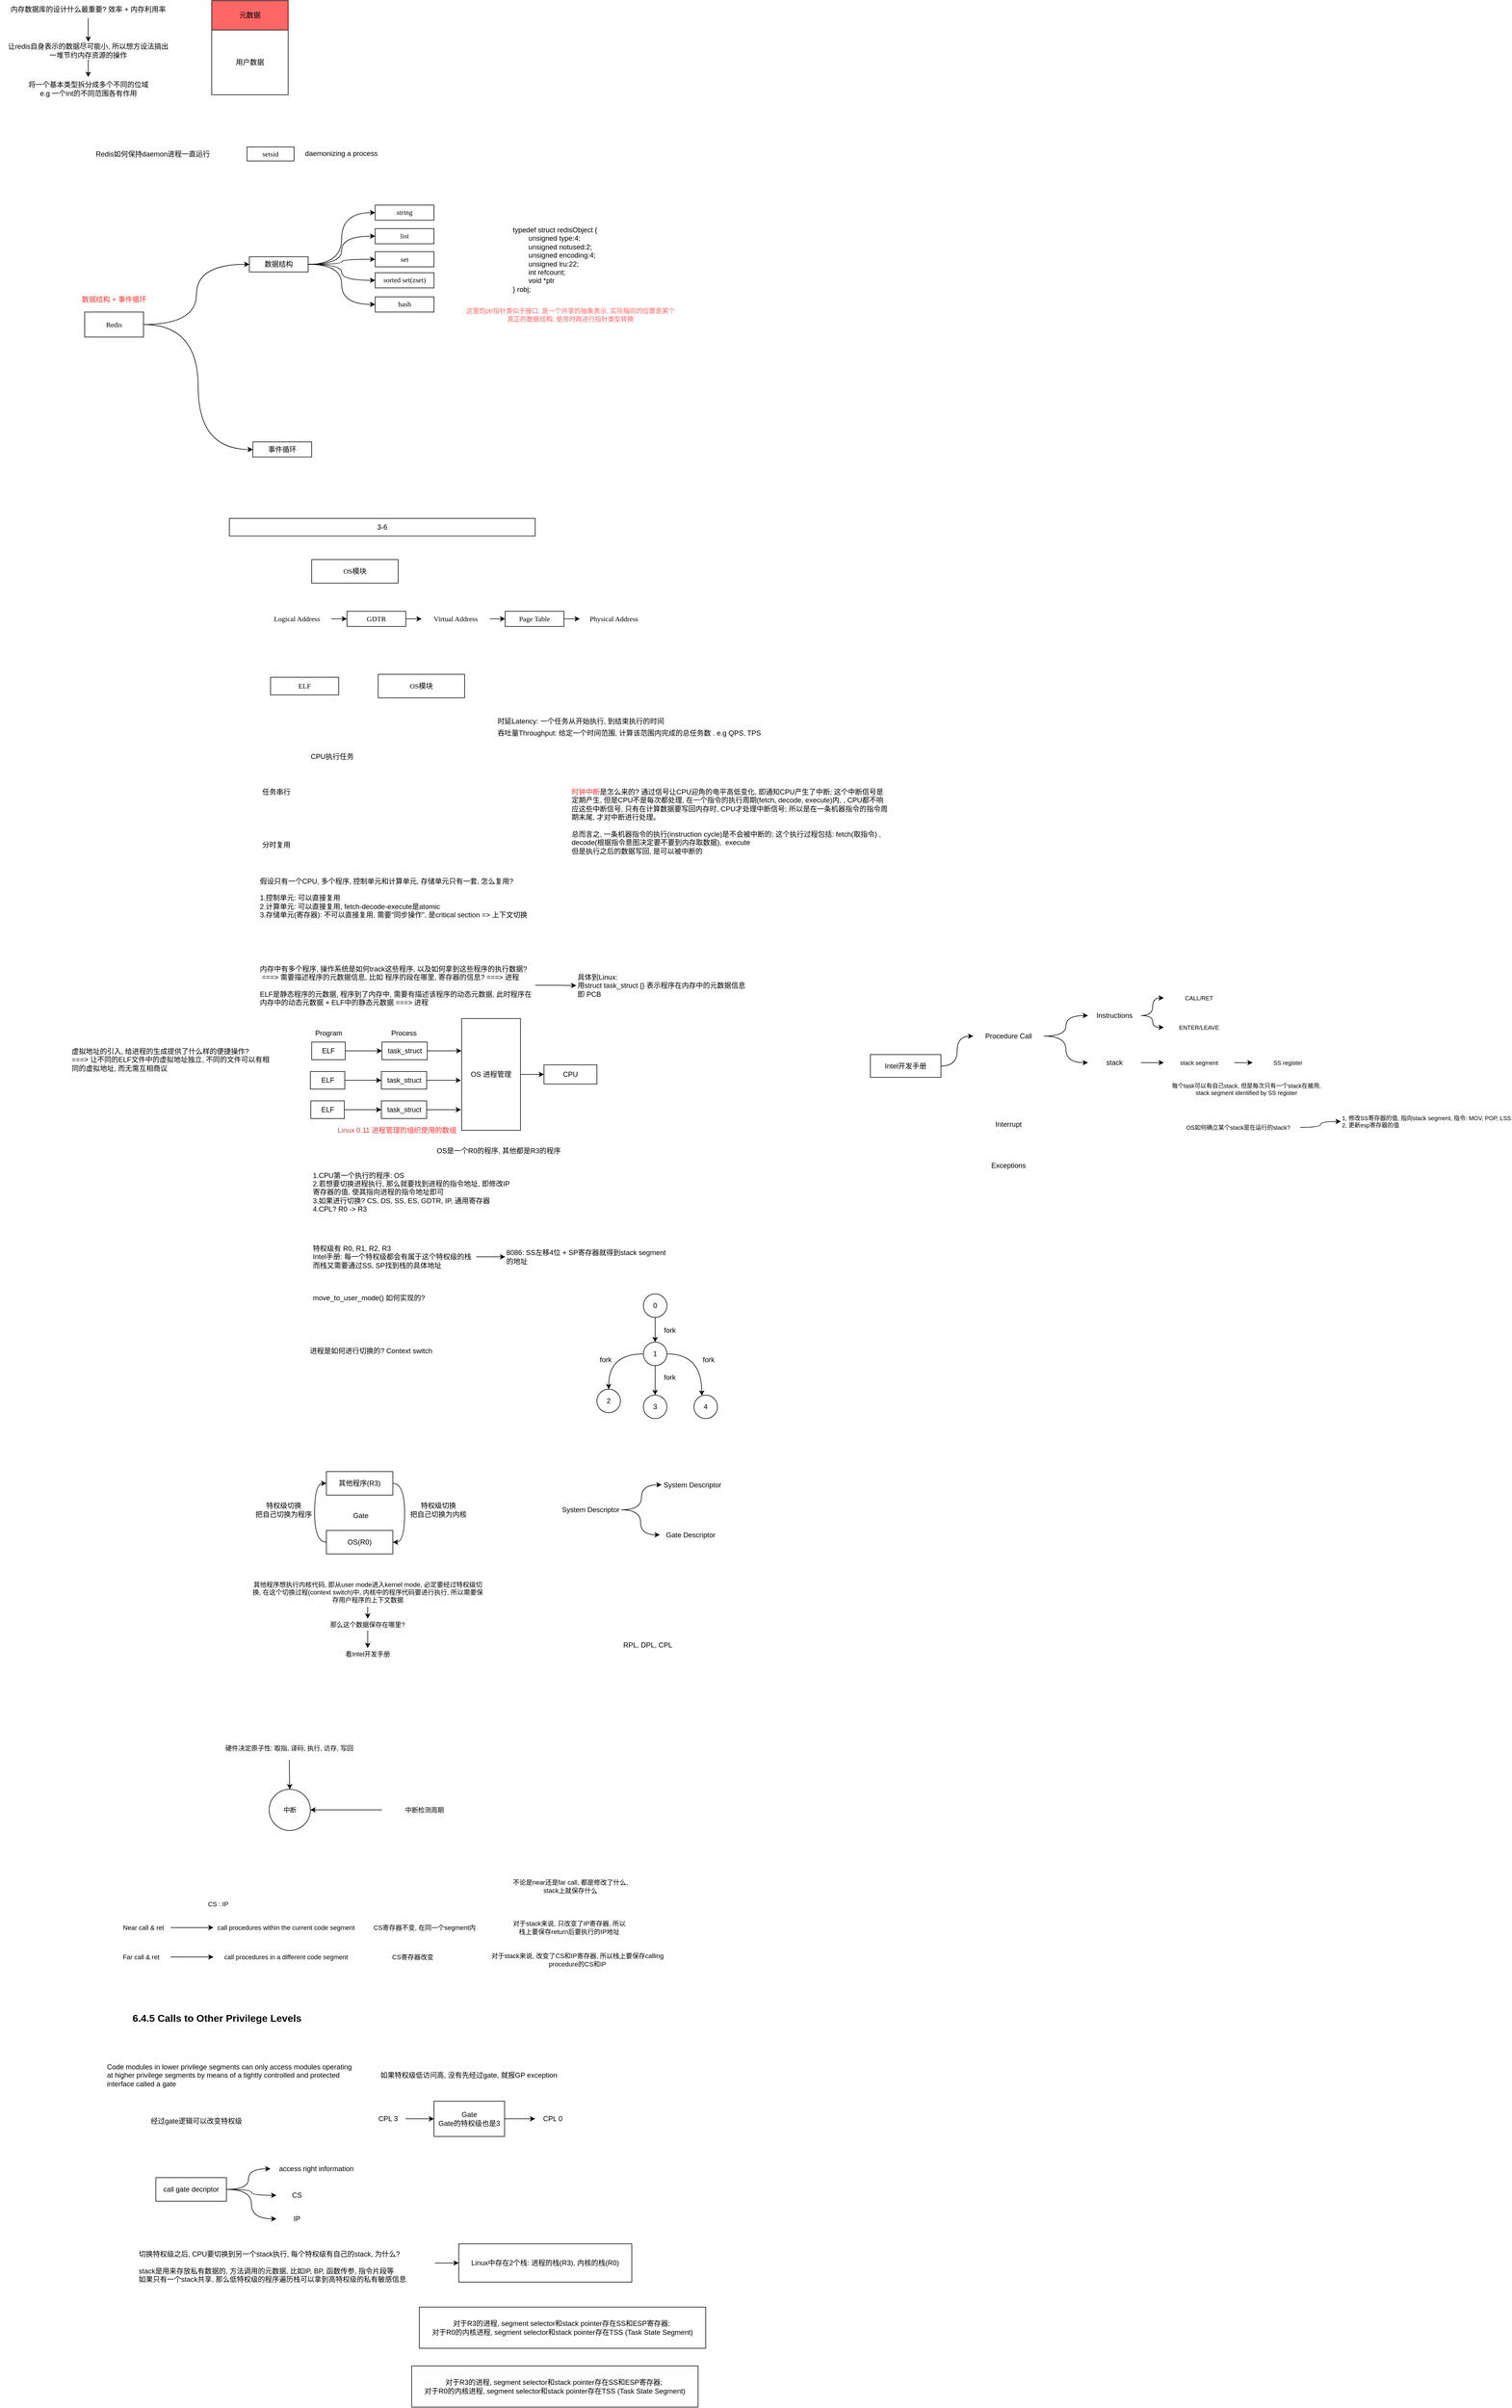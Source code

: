 <mxfile version="20.4.2" type="github">
  <diagram id="zUd6xa0raMeIInKoFcpr" name="Page-1">
    <mxGraphModel dx="-1358" dy="649" grid="1" gridSize="10" guides="1" tooltips="1" connect="1" arrows="1" fold="1" page="1" pageScale="1" pageWidth="827" pageHeight="1169" math="0" shadow="0">
      <root>
        <mxCell id="0" />
        <mxCell id="1" parent="0" />
        <mxCell id="gHjb5b28OfsgwWgYxNie-6" style="edgeStyle=orthogonalEdgeStyle;rounded=0;orthogonalLoop=1;jettySize=auto;html=1;entryX=0;entryY=0.5;entryDx=0;entryDy=0;curved=1;" parent="1" source="gHjb5b28OfsgwWgYxNie-1" target="gHjb5b28OfsgwWgYxNie-4" edge="1">
          <mxGeometry relative="1" as="geometry" />
        </mxCell>
        <mxCell id="gHjb5b28OfsgwWgYxNie-7" style="edgeStyle=orthogonalEdgeStyle;curved=1;rounded=0;orthogonalLoop=1;jettySize=auto;html=1;entryX=0;entryY=0.5;entryDx=0;entryDy=0;" parent="1" source="gHjb5b28OfsgwWgYxNie-1" target="gHjb5b28OfsgwWgYxNie-5" edge="1">
          <mxGeometry relative="1" as="geometry" />
        </mxCell>
        <UserObject label="Redis" id="gHjb5b28OfsgwWgYxNie-1">
          <mxCell style="rounded=0;whiteSpace=wrap;html=1;fillColor=#FFFFFF;fontFamily=Verdana;align=center;" parent="1" vertex="1">
            <mxGeometry x="2714" y="609.32" width="100" height="42.5" as="geometry" />
          </mxCell>
        </UserObject>
        <UserObject label="setsid" link="https://unix.stackexchange.com/questions/240646/why-we-use-setsid-while-daemonizing-a-process" id="gHjb5b28OfsgwWgYxNie-2">
          <mxCell style="rounded=0;whiteSpace=wrap;html=1;fillColor=#FFFFFF;fontFamily=Verdana;align=center;" parent="1" vertex="1">
            <mxGeometry x="2990" y="328.85" width="80" height="23.72" as="geometry" />
          </mxCell>
        </UserObject>
        <mxCell id="gHjb5b28OfsgwWgYxNie-3" value="&lt;font color=&quot;#ff3333&quot;&gt;数据结构 + 事件循环&lt;/font&gt;" style="text;html=1;strokeColor=none;fillColor=none;align=center;verticalAlign=middle;whiteSpace=wrap;rounded=0;" parent="1" vertex="1">
          <mxGeometry x="2700" y="575.13" width="128" height="25" as="geometry" />
        </mxCell>
        <mxCell id="3EPBH0Vr4_YoN98Gf7AG-13" style="edgeStyle=orthogonalEdgeStyle;rounded=0;orthogonalLoop=1;jettySize=auto;html=1;entryX=0;entryY=0.5;entryDx=0;entryDy=0;fontSize=12;curved=1;" parent="1" source="gHjb5b28OfsgwWgYxNie-4" target="0TQrHJX6QjW9VzBPeowM-1" edge="1">
          <mxGeometry relative="1" as="geometry" />
        </mxCell>
        <mxCell id="3EPBH0Vr4_YoN98Gf7AG-14" style="edgeStyle=orthogonalEdgeStyle;curved=1;rounded=0;orthogonalLoop=1;jettySize=auto;html=1;entryX=0;entryY=0.5;entryDx=0;entryDy=0;fontSize=12;" parent="1" source="gHjb5b28OfsgwWgYxNie-4" target="0TQrHJX6QjW9VzBPeowM-5" edge="1">
          <mxGeometry relative="1" as="geometry" />
        </mxCell>
        <mxCell id="3EPBH0Vr4_YoN98Gf7AG-15" style="edgeStyle=orthogonalEdgeStyle;curved=1;rounded=0;orthogonalLoop=1;jettySize=auto;html=1;entryX=0;entryY=0.5;entryDx=0;entryDy=0;fontSize=12;" parent="1" source="gHjb5b28OfsgwWgYxNie-4" target="0TQrHJX6QjW9VzBPeowM-3" edge="1">
          <mxGeometry relative="1" as="geometry" />
        </mxCell>
        <mxCell id="3EPBH0Vr4_YoN98Gf7AG-16" style="edgeStyle=orthogonalEdgeStyle;curved=1;rounded=0;orthogonalLoop=1;jettySize=auto;html=1;entryX=0;entryY=0.5;entryDx=0;entryDy=0;fontSize=12;" parent="1" source="gHjb5b28OfsgwWgYxNie-4" target="0TQrHJX6QjW9VzBPeowM-4" edge="1">
          <mxGeometry relative="1" as="geometry" />
        </mxCell>
        <mxCell id="3EPBH0Vr4_YoN98Gf7AG-17" style="edgeStyle=orthogonalEdgeStyle;curved=1;rounded=0;orthogonalLoop=1;jettySize=auto;html=1;entryX=0;entryY=0.5;entryDx=0;entryDy=0;fontSize=12;" parent="1" source="gHjb5b28OfsgwWgYxNie-4" target="0TQrHJX6QjW9VzBPeowM-2" edge="1">
          <mxGeometry relative="1" as="geometry" />
        </mxCell>
        <mxCell id="gHjb5b28OfsgwWgYxNie-4" value="数据结构" style="rounded=0;whiteSpace=wrap;html=1;fillColor=#FFFFFF;fontFamily=Verdana;align=center;" parent="1" vertex="1">
          <mxGeometry x="2994" y="515.39" width="100" height="25.81" as="geometry" />
        </mxCell>
        <mxCell id="gHjb5b28OfsgwWgYxNie-5" value="事件循环" style="rounded=0;whiteSpace=wrap;html=1;fillColor=#FFFFFF;fontFamily=Verdana;align=center;" parent="1" vertex="1">
          <mxGeometry x="3000" y="830" width="100" height="25.81" as="geometry" />
        </mxCell>
        <mxCell id="gHjb5b28OfsgwWgYxNie-11" value="" style="edgeStyle=orthogonalEdgeStyle;curved=1;rounded=0;orthogonalLoop=1;jettySize=auto;html=1;" parent="1" source="gHjb5b28OfsgwWgYxNie-9" target="gHjb5b28OfsgwWgYxNie-10" edge="1">
          <mxGeometry relative="1" as="geometry" />
        </mxCell>
        <mxCell id="gHjb5b28OfsgwWgYxNie-9" value="内存数据库的设计什么最重要? 效率 + 内存利用率" style="text;html=1;strokeColor=none;fillColor=none;align=center;verticalAlign=middle;whiteSpace=wrap;rounded=0;" parent="1" vertex="1">
          <mxGeometry x="2570" y="80" width="300" height="30" as="geometry" />
        </mxCell>
        <mxCell id="gHjb5b28OfsgwWgYxNie-13" value="" style="edgeStyle=orthogonalEdgeStyle;curved=1;rounded=0;orthogonalLoop=1;jettySize=auto;html=1;" parent="1" source="gHjb5b28OfsgwWgYxNie-10" target="gHjb5b28OfsgwWgYxNie-12" edge="1">
          <mxGeometry relative="1" as="geometry" />
        </mxCell>
        <mxCell id="gHjb5b28OfsgwWgYxNie-10" value="让redis自身表示的数据尽可能小, 所以想方设法搞出一堆节约内存资源的操作" style="text;html=1;strokeColor=none;fillColor=none;align=center;verticalAlign=middle;whiteSpace=wrap;rounded=0;" parent="1" vertex="1">
          <mxGeometry x="2580" y="150" width="280" height="30" as="geometry" />
        </mxCell>
        <mxCell id="gHjb5b28OfsgwWgYxNie-12" value="将一个基本类型拆分成多个不同的位域&lt;br&gt;e.g 一个int的不同范围各有作用" style="text;html=1;strokeColor=none;fillColor=none;align=center;verticalAlign=middle;whiteSpace=wrap;rounded=0;" parent="1" vertex="1">
          <mxGeometry x="2582.5" y="210" width="275" height="40" as="geometry" />
        </mxCell>
        <mxCell id="gHjb5b28OfsgwWgYxNie-15" value="" style="rounded=0;whiteSpace=wrap;html=1;" parent="1" vertex="1">
          <mxGeometry x="2930" y="80" width="130" height="160" as="geometry" />
        </mxCell>
        <mxCell id="gHjb5b28OfsgwWgYxNie-16" value="元数据" style="rounded=0;whiteSpace=wrap;html=1;fillColor=#FF6666;" parent="1" vertex="1">
          <mxGeometry x="2930" y="80" width="130" height="50" as="geometry" />
        </mxCell>
        <mxCell id="gHjb5b28OfsgwWgYxNie-17" value="用户数据" style="rounded=0;whiteSpace=wrap;html=1;" parent="1" vertex="1">
          <mxGeometry x="2930" y="130" width="130" height="110" as="geometry" />
        </mxCell>
        <mxCell id="gHjb5b28OfsgwWgYxNie-19" value="Redis如何保持daemon进程一直运行" style="text;html=1;strokeColor=none;fillColor=none;align=center;verticalAlign=middle;whiteSpace=wrap;rounded=0;" parent="1" vertex="1">
          <mxGeometry x="2720" y="320" width="220" height="42.57" as="geometry" />
        </mxCell>
        <mxCell id="gHjb5b28OfsgwWgYxNie-20" value="daemonizing a process" style="text;html=1;strokeColor=none;fillColor=none;align=center;verticalAlign=middle;whiteSpace=wrap;rounded=0;" parent="1" vertex="1">
          <mxGeometry x="3080" y="326.86" width="140.88" height="25.71" as="geometry" />
        </mxCell>
        <mxCell id="0TQrHJX6QjW9VzBPeowM-1" value="string" style="rounded=0;whiteSpace=wrap;html=1;fillColor=#FFFFFF;fontFamily=Verdana;align=center;" parent="1" vertex="1">
          <mxGeometry x="3208" y="427.5" width="100" height="25.81" as="geometry" />
        </mxCell>
        <mxCell id="0TQrHJX6QjW9VzBPeowM-2" value="hash" style="rounded=0;whiteSpace=wrap;html=1;fillColor=#FFFFFF;fontFamily=Verdana;align=center;" parent="1" vertex="1">
          <mxGeometry x="3208" y="583.51" width="100" height="25.81" as="geometry" />
        </mxCell>
        <mxCell id="0TQrHJX6QjW9VzBPeowM-3" value="set" style="rounded=0;whiteSpace=wrap;html=1;fillColor=#FFFFFF;fontFamily=Verdana;align=center;" parent="1" vertex="1">
          <mxGeometry x="3208" y="506.7" width="100" height="25.81" as="geometry" />
        </mxCell>
        <mxCell id="0TQrHJX6QjW9VzBPeowM-4" value="sorted set(zset)" style="rounded=0;whiteSpace=wrap;html=1;fillColor=#FFFFFF;fontFamily=Verdana;align=center;" parent="1" vertex="1">
          <mxGeometry x="3208" y="542.5" width="100" height="25.81" as="geometry" />
        </mxCell>
        <mxCell id="0TQrHJX6QjW9VzBPeowM-5" value="list" style="rounded=0;whiteSpace=wrap;html=1;fillColor=#FFFFFF;fontFamily=Verdana;align=center;" parent="1" vertex="1">
          <mxGeometry x="3208" y="467.5" width="100" height="25.81" as="geometry" />
        </mxCell>
        <mxCell id="0TQrHJX6QjW9VzBPeowM-7" value="&lt;p&gt;typedef struct redisObject {&lt;br&gt;&amp;nbsp; &amp;nbsp; &amp;nbsp; &amp;nbsp; unsigned type:4;&lt;br&gt;&amp;nbsp; &amp;nbsp; &amp;nbsp; &amp;nbsp; unsigned notused:2;&lt;br&gt;&amp;nbsp; &amp;nbsp; &amp;nbsp; &amp;nbsp; unsigned encoding:4;&lt;br&gt;&amp;nbsp; &amp;nbsp; &amp;nbsp; &amp;nbsp; unsigned lru:22;&lt;br&gt;&amp;nbsp; &amp;nbsp; &amp;nbsp; &amp;nbsp; int refcount;&lt;br&gt;&amp;nbsp; &amp;nbsp; &amp;nbsp; &amp;nbsp; void *ptr&lt;br&gt;} robj;&lt;/p&gt;" style="text;html=1;strokeColor=none;fillColor=none;align=left;verticalAlign=middle;whiteSpace=wrap;rounded=0;" parent="1" vertex="1">
          <mxGeometry x="3440" y="459.61" width="180" height="120" as="geometry" />
        </mxCell>
        <mxCell id="0TQrHJX6QjW9VzBPeowM-8" value="这里的ptr指针类似于接口, 是一个共享的抽象表示, 实际指向的位置是某个真正的数据结构, 使用时再进行指针类型转换" style="text;html=1;strokeColor=none;fillColor=none;align=center;verticalAlign=middle;whiteSpace=wrap;rounded=0;fontColor=#FF6666;fontSize=11;" parent="1" vertex="1">
          <mxGeometry x="3360" y="590" width="360" height="47.43" as="geometry" />
        </mxCell>
        <mxCell id="vs6chZFLeiXoNTxb_euZ-1" value="OS模块" style="rounded=0;whiteSpace=wrap;html=1;fillColor=#FFFFFF;fontFamily=Verdana;align=center;" parent="1" vertex="1">
          <mxGeometry x="3100" y="1030" width="147" height="40" as="geometry" />
        </mxCell>
        <mxCell id="vs6chZFLeiXoNTxb_euZ-3" value="3-6" style="rounded=0;whiteSpace=wrap;html=1;" parent="1" vertex="1">
          <mxGeometry x="2960" y="960" width="520" height="30" as="geometry" />
        </mxCell>
        <mxCell id="vs6chZFLeiXoNTxb_euZ-10" value="" style="edgeStyle=orthogonalEdgeStyle;rounded=0;orthogonalLoop=1;jettySize=auto;html=1;" parent="1" source="vs6chZFLeiXoNTxb_euZ-6" target="vs6chZFLeiXoNTxb_euZ-8" edge="1">
          <mxGeometry relative="1" as="geometry" />
        </mxCell>
        <mxCell id="vs6chZFLeiXoNTxb_euZ-6" value="&lt;span style=&quot;font-family: Verdana;&quot;&gt;Logical Address&lt;/span&gt;" style="text;html=1;strokeColor=none;fillColor=none;align=center;verticalAlign=middle;whiteSpace=wrap;rounded=0;" parent="1" vertex="1">
          <mxGeometry x="3017" y="1115.81" width="116" height="30" as="geometry" />
        </mxCell>
        <mxCell id="vs6chZFLeiXoNTxb_euZ-14" value="" style="edgeStyle=orthogonalEdgeStyle;rounded=0;orthogonalLoop=1;jettySize=auto;html=1;" parent="1" source="vs6chZFLeiXoNTxb_euZ-7" target="vs6chZFLeiXoNTxb_euZ-12" edge="1">
          <mxGeometry relative="1" as="geometry" />
        </mxCell>
        <mxCell id="vs6chZFLeiXoNTxb_euZ-7" value="&lt;span style=&quot;font-family: Verdana;&quot;&gt;Virtual Address&lt;/span&gt;" style="text;html=1;strokeColor=none;fillColor=none;align=center;verticalAlign=middle;whiteSpace=wrap;rounded=0;" parent="1" vertex="1">
          <mxGeometry x="3287" y="1115.8" width="116" height="30" as="geometry" />
        </mxCell>
        <mxCell id="vs6chZFLeiXoNTxb_euZ-11" value="" style="edgeStyle=orthogonalEdgeStyle;rounded=0;orthogonalLoop=1;jettySize=auto;html=1;" parent="1" source="vs6chZFLeiXoNTxb_euZ-8" target="vs6chZFLeiXoNTxb_euZ-7" edge="1">
          <mxGeometry relative="1" as="geometry" />
        </mxCell>
        <mxCell id="vs6chZFLeiXoNTxb_euZ-8" value="GDTR" style="rounded=0;whiteSpace=wrap;html=1;fillColor=#FFFFFF;fontFamily=Verdana;align=center;" parent="1" vertex="1">
          <mxGeometry x="3160" y="1117.9" width="100" height="25.81" as="geometry" />
        </mxCell>
        <mxCell id="vs6chZFLeiXoNTxb_euZ-16" value="" style="edgeStyle=orthogonalEdgeStyle;rounded=0;orthogonalLoop=1;jettySize=auto;html=1;" parent="1" source="vs6chZFLeiXoNTxb_euZ-12" target="vs6chZFLeiXoNTxb_euZ-13" edge="1">
          <mxGeometry relative="1" as="geometry" />
        </mxCell>
        <mxCell id="vs6chZFLeiXoNTxb_euZ-12" value="Page Table" style="rounded=0;whiteSpace=wrap;html=1;fillColor=#FFFFFF;fontFamily=Verdana;align=center;" parent="1" vertex="1">
          <mxGeometry x="3429" y="1117.9" width="100" height="25.81" as="geometry" />
        </mxCell>
        <mxCell id="vs6chZFLeiXoNTxb_euZ-13" value="&lt;span style=&quot;font-family: Verdana;&quot;&gt;Physical Address&lt;/span&gt;" style="text;html=1;strokeColor=none;fillColor=none;align=center;verticalAlign=middle;whiteSpace=wrap;rounded=0;" parent="1" vertex="1">
          <mxGeometry x="3556" y="1115.8" width="116" height="30" as="geometry" />
        </mxCell>
        <mxCell id="vs6chZFLeiXoNTxb_euZ-17" value="ELF" style="rounded=0;whiteSpace=wrap;html=1;fillColor=#FFFFFF;fontFamily=Verdana;align=center;" parent="1" vertex="1">
          <mxGeometry x="3030" y="1230" width="116" height="30" as="geometry" />
        </mxCell>
        <mxCell id="vs6chZFLeiXoNTxb_euZ-18" value="OS模块" style="rounded=0;whiteSpace=wrap;html=1;fillColor=#FFFFFF;fontFamily=Verdana;align=center;" parent="1" vertex="1">
          <mxGeometry x="3213" y="1225" width="147" height="40" as="geometry" />
        </mxCell>
        <mxCell id="vs6chZFLeiXoNTxb_euZ-19" value="任务串行" style="text;html=1;strokeColor=none;fillColor=none;align=center;verticalAlign=middle;whiteSpace=wrap;rounded=0;" parent="1" vertex="1">
          <mxGeometry x="3000" y="1410" width="80" height="30" as="geometry" />
        </mxCell>
        <mxCell id="vs6chZFLeiXoNTxb_euZ-20" value="分时复用" style="text;html=1;strokeColor=none;fillColor=none;align=center;verticalAlign=middle;whiteSpace=wrap;rounded=0;" parent="1" vertex="1">
          <mxGeometry x="3000" y="1500" width="80" height="30" as="geometry" />
        </mxCell>
        <mxCell id="vs6chZFLeiXoNTxb_euZ-21" value="CPU执行任务" style="text;html=1;strokeColor=none;fillColor=none;align=center;verticalAlign=middle;whiteSpace=wrap;rounded=0;" parent="1" vertex="1">
          <mxGeometry x="3090" y="1350" width="90" height="30" as="geometry" />
        </mxCell>
        <mxCell id="vs6chZFLeiXoNTxb_euZ-22" value="时延Latency: 一个任务从开始执行, 到结束执行的时间" style="text;html=1;strokeColor=none;fillColor=none;align=left;verticalAlign=middle;whiteSpace=wrap;rounded=0;" parent="1" vertex="1">
          <mxGeometry x="3414" y="1290" width="320" height="30" as="geometry" />
        </mxCell>
        <mxCell id="vs6chZFLeiXoNTxb_euZ-23" value="吞吐量Throughput: 给定一个时间范围, 计算该范围内完成的总任务数 . e.g QPS, TPS" style="text;html=1;strokeColor=none;fillColor=none;align=left;verticalAlign=middle;whiteSpace=wrap;rounded=0;" parent="1" vertex="1">
          <mxGeometry x="3414" y="1310" width="470" height="30" as="geometry" />
        </mxCell>
        <mxCell id="vs6chZFLeiXoNTxb_euZ-26" value="假设只有一个CPU, 多个程序, 控制单元和计算单元, 存储单元只有一套, 怎么复用?&lt;br&gt;&lt;br&gt;1.控制单元: 可以直接复用&lt;br&gt;2.计算单元: 可以直接复用, fetch-decode-execute是atomic&lt;br&gt;3.存储单元(寄存器): 不可以直接复用, 需要&quot;同步操作&quot;, 是critical section =&amp;gt; 上下文切换" style="text;html=1;strokeColor=none;fillColor=none;align=left;verticalAlign=middle;whiteSpace=wrap;rounded=0;fontSize=12;" parent="1" vertex="1">
          <mxGeometry x="3010" y="1550" width="470" height="110" as="geometry" />
        </mxCell>
        <mxCell id="vs6chZFLeiXoNTxb_euZ-28" value="&lt;font color=&quot;#ff3333&quot;&gt;时钟中断&lt;/font&gt;是怎么来的? 通过信号让CPU迎角的电平高低变化, 即通知CPU产生了中断; 这个中断信号是定期产生, 但是CPU不是每次都处理, 在一个指令的执行周期(fetch, decode, execute)内, , CPU都不响应这些中断信号, 只有在计算数据要写回内存时, CPU才处理中断信号; 所以是在一条机器指令的指令周期末尾, 才对中断进行处理。&lt;br&gt;&lt;br&gt;总而言之, 一条机器指令的执行(instruction cycle)是不会被中断的; 这个执行过程包括: fetch(取指令) , decode(根据指令意图决定要不要到内存取数据),&amp;nbsp; execute&lt;br&gt;但是执行之后的数据写回, 是可以被中断的" style="text;html=1;strokeColor=none;fillColor=none;align=left;verticalAlign=middle;whiteSpace=wrap;rounded=0;fontSize=12;" parent="1" vertex="1">
          <mxGeometry x="3540" y="1410" width="540" height="130" as="geometry" />
        </mxCell>
        <mxCell id="3EPBH0Vr4_YoN98Gf7AG-1" style="edgeStyle=orthogonalEdgeStyle;rounded=0;orthogonalLoop=1;jettySize=auto;html=1;entryX=0;entryY=0.5;entryDx=0;entryDy=0;" parent="1" source="vs6chZFLeiXoNTxb_euZ-29" target="vs6chZFLeiXoNTxb_euZ-30" edge="1">
          <mxGeometry relative="1" as="geometry" />
        </mxCell>
        <mxCell id="vs6chZFLeiXoNTxb_euZ-29" value="内存中有多个程序, 操作系统是如何track这些程序, 以及如何拿到这些程序的执行数据?&lt;br&gt;&amp;nbsp;===&amp;gt; 需要描述程序的元数据信息, 比如 程序的段在哪里, 寄存器的信息? ===&amp;gt; 进程&lt;br&gt;&lt;br&gt;ELF是静态程序的元数据, 程序到了内存中, 需要有描述该程序的动态元数据, 此时程序在内存中的动态元数据 + ELF中的静态元数据 ===&amp;gt; 进程" style="text;html=1;strokeColor=none;fillColor=none;align=left;verticalAlign=middle;whiteSpace=wrap;rounded=0;fontSize=12;" parent="1" vertex="1">
          <mxGeometry x="3010" y="1709" width="470" height="89" as="geometry" />
        </mxCell>
        <mxCell id="vs6chZFLeiXoNTxb_euZ-30" value="具体到Linux:&lt;br&gt;用struct task_struct {} 表示程序在内存中的元数据信息&lt;br&gt;即 PCB" style="text;html=1;strokeColor=none;fillColor=none;align=left;verticalAlign=middle;whiteSpace=wrap;rounded=0;fontSize=12;" parent="1" vertex="1">
          <mxGeometry x="3550" y="1721" width="300" height="66" as="geometry" />
        </mxCell>
        <mxCell id="vs6chZFLeiXoNTxb_euZ-34" value="" style="edgeStyle=orthogonalEdgeStyle;rounded=0;orthogonalLoop=1;jettySize=auto;html=1;fontSize=12;fontColor=#000000;" parent="1" source="vs6chZFLeiXoNTxb_euZ-32" target="vs6chZFLeiXoNTxb_euZ-33" edge="1">
          <mxGeometry relative="1" as="geometry" />
        </mxCell>
        <mxCell id="vs6chZFLeiXoNTxb_euZ-32" value="ELF" style="rounded=0;whiteSpace=wrap;html=1;fontSize=12;fontColor=#000000;" parent="1" vertex="1">
          <mxGeometry x="3100" y="1850" width="57" height="30" as="geometry" />
        </mxCell>
        <mxCell id="vs6chZFLeiXoNTxb_euZ-51" style="edgeStyle=orthogonalEdgeStyle;rounded=0;orthogonalLoop=1;jettySize=auto;html=1;entryX=-0.003;entryY=0.289;entryDx=0;entryDy=0;entryPerimeter=0;fontSize=12;fontColor=#000000;" parent="1" source="vs6chZFLeiXoNTxb_euZ-33" target="vs6chZFLeiXoNTxb_euZ-48" edge="1">
          <mxGeometry relative="1" as="geometry" />
        </mxCell>
        <mxCell id="vs6chZFLeiXoNTxb_euZ-33" value="&lt;span style=&quot;color: rgb(0, 0, 0); text-align: left;&quot;&gt;task_struct&lt;/span&gt;" style="rounded=0;whiteSpace=wrap;html=1;fontSize=12;fontColor=#FF3333;" parent="1" vertex="1">
          <mxGeometry x="3219.5" y="1850" width="77" height="30" as="geometry" />
        </mxCell>
        <mxCell id="vs6chZFLeiXoNTxb_euZ-35" value="Program" style="text;html=1;strokeColor=none;fillColor=none;align=center;verticalAlign=middle;whiteSpace=wrap;rounded=0;fontSize=12;fontColor=#000000;" parent="1" vertex="1">
          <mxGeometry x="3098.5" y="1820" width="60" height="30" as="geometry" />
        </mxCell>
        <mxCell id="vs6chZFLeiXoNTxb_euZ-36" value="Process" style="text;html=1;strokeColor=none;fillColor=none;align=center;verticalAlign=middle;whiteSpace=wrap;rounded=0;fontSize=12;fontColor=#000000;" parent="1" vertex="1">
          <mxGeometry x="3227" y="1820" width="60" height="30" as="geometry" />
        </mxCell>
        <mxCell id="vs6chZFLeiXoNTxb_euZ-52" style="edgeStyle=orthogonalEdgeStyle;rounded=0;orthogonalLoop=1;jettySize=auto;html=1;entryX=-0.012;entryY=0.553;entryDx=0;entryDy=0;entryPerimeter=0;fontSize=12;fontColor=#000000;" parent="1" source="vs6chZFLeiXoNTxb_euZ-38" target="vs6chZFLeiXoNTxb_euZ-48" edge="1">
          <mxGeometry relative="1" as="geometry" />
        </mxCell>
        <mxCell id="vs6chZFLeiXoNTxb_euZ-38" value="&lt;span style=&quot;color: rgb(0, 0, 0); text-align: left;&quot;&gt;task_struct&lt;/span&gt;" style="rounded=0;whiteSpace=wrap;html=1;fontSize=12;fontColor=#FF3333;" parent="1" vertex="1">
          <mxGeometry x="3218.5" y="1900" width="77" height="30" as="geometry" />
        </mxCell>
        <mxCell id="vs6chZFLeiXoNTxb_euZ-53" style="edgeStyle=orthogonalEdgeStyle;rounded=0;orthogonalLoop=1;jettySize=auto;html=1;entryX=-0.012;entryY=0.816;entryDx=0;entryDy=0;entryPerimeter=0;fontSize=12;fontColor=#000000;" parent="1" source="vs6chZFLeiXoNTxb_euZ-39" target="vs6chZFLeiXoNTxb_euZ-48" edge="1">
          <mxGeometry relative="1" as="geometry" />
        </mxCell>
        <mxCell id="vs6chZFLeiXoNTxb_euZ-39" value="&lt;span style=&quot;color: rgb(0, 0, 0); text-align: left;&quot;&gt;task_struct&lt;/span&gt;" style="rounded=0;whiteSpace=wrap;html=1;fontSize=12;fontColor=#FF3333;" parent="1" vertex="1">
          <mxGeometry x="3218.5" y="1950" width="77" height="30" as="geometry" />
        </mxCell>
        <mxCell id="vs6chZFLeiXoNTxb_euZ-46" style="edgeStyle=orthogonalEdgeStyle;rounded=0;orthogonalLoop=1;jettySize=auto;html=1;entryX=0;entryY=0.5;entryDx=0;entryDy=0;fontSize=12;fontColor=#000000;" parent="1" source="vs6chZFLeiXoNTxb_euZ-41" target="vs6chZFLeiXoNTxb_euZ-38" edge="1">
          <mxGeometry relative="1" as="geometry" />
        </mxCell>
        <mxCell id="vs6chZFLeiXoNTxb_euZ-41" value="ELF" style="rounded=0;whiteSpace=wrap;html=1;fontSize=12;fontColor=#000000;" parent="1" vertex="1">
          <mxGeometry x="3097.75" y="1900" width="58.5" height="30" as="geometry" />
        </mxCell>
        <mxCell id="vs6chZFLeiXoNTxb_euZ-47" style="edgeStyle=orthogonalEdgeStyle;rounded=0;orthogonalLoop=1;jettySize=auto;html=1;entryX=0;entryY=0.5;entryDx=0;entryDy=0;fontSize=12;fontColor=#000000;" parent="1" source="vs6chZFLeiXoNTxb_euZ-42" target="vs6chZFLeiXoNTxb_euZ-39" edge="1">
          <mxGeometry relative="1" as="geometry" />
        </mxCell>
        <mxCell id="vs6chZFLeiXoNTxb_euZ-42" value="ELF" style="rounded=0;whiteSpace=wrap;html=1;fontSize=12;fontColor=#000000;" parent="1" vertex="1">
          <mxGeometry x="3098.5" y="1950" width="57" height="30" as="geometry" />
        </mxCell>
        <mxCell id="vs6chZFLeiXoNTxb_euZ-54" value="" style="edgeStyle=orthogonalEdgeStyle;rounded=0;orthogonalLoop=1;jettySize=auto;html=1;fontSize=12;fontColor=#000000;" parent="1" source="vs6chZFLeiXoNTxb_euZ-48" target="vs6chZFLeiXoNTxb_euZ-49" edge="1">
          <mxGeometry relative="1" as="geometry" />
        </mxCell>
        <mxCell id="vs6chZFLeiXoNTxb_euZ-48" value="OS 进程管理" style="rounded=0;whiteSpace=wrap;html=1;fontSize=12;fontColor=#000000;" parent="1" vertex="1">
          <mxGeometry x="3355" y="1810" width="100" height="190" as="geometry" />
        </mxCell>
        <mxCell id="vs6chZFLeiXoNTxb_euZ-49" value="CPU" style="rounded=0;whiteSpace=wrap;html=1;fontSize=12;fontColor=#000000;" parent="1" vertex="1">
          <mxGeometry x="3495" y="1888.75" width="90" height="32.5" as="geometry" />
        </mxCell>
        <mxCell id="3EPBH0Vr4_YoN98Gf7AG-2" value="虚拟地址的引入, 给进程的生成提供了什么样的便捷操作?&amp;nbsp;&lt;br&gt;===&amp;gt; 让不同的ELF文件中的虚拟地址独立, 不同的文件可以有相同的虚拟地址, 而无需互相商议" style="text;html=1;strokeColor=none;fillColor=none;align=left;verticalAlign=middle;whiteSpace=wrap;rounded=0;fontSize=12;" parent="1" vertex="1">
          <mxGeometry x="2690" y="1850" width="340" height="60" as="geometry" />
        </mxCell>
        <mxCell id="3EPBH0Vr4_YoN98Gf7AG-3" value="1.CPU第一个执行的程序: OS&lt;br&gt;2.若想要切换进程执行, 那么就要找到进程的指令地址, 即修改IP寄存器的值, 使其指向进程的指令地址即可&lt;br&gt;3.如果进行切换? CS, DS, SS, ES, GDTR, IP, 通用寄存器&lt;br&gt;4.CPL? R0 -&amp;gt; R3" style="text;html=1;strokeColor=none;fillColor=none;align=left;verticalAlign=middle;whiteSpace=wrap;rounded=0;fontSize=12;" parent="1" vertex="1">
          <mxGeometry x="3100" y="2060" width="345" height="90" as="geometry" />
        </mxCell>
        <mxCell id="3EPBH0Vr4_YoN98Gf7AG-6" value="OS是一个R0的程序, 其他都是R3的程序" style="text;html=1;strokeColor=none;fillColor=none;align=center;verticalAlign=middle;whiteSpace=wrap;rounded=0;" parent="1" vertex="1">
          <mxGeometry x="3286" y="2020" width="264" height="30" as="geometry" />
        </mxCell>
        <mxCell id="3EPBH0Vr4_YoN98Gf7AG-11" style="edgeStyle=orthogonalEdgeStyle;rounded=0;orthogonalLoop=1;jettySize=auto;html=1;entryX=0;entryY=0.5;entryDx=0;entryDy=0;fontSize=12;" parent="1" source="3EPBH0Vr4_YoN98Gf7AG-7" target="3EPBH0Vr4_YoN98Gf7AG-8" edge="1">
          <mxGeometry relative="1" as="geometry" />
        </mxCell>
        <mxCell id="3EPBH0Vr4_YoN98Gf7AG-7" value="特权级有 R0, R1, R2, R3&lt;br&gt;Intel手册: 每一个特权级都会有属于这个特权级的栈&lt;br&gt;而栈又需要通过SS, SP找到栈的具体地址" style="text;html=1;strokeColor=none;fillColor=none;align=left;verticalAlign=middle;whiteSpace=wrap;rounded=0;fontSize=12;" parent="1" vertex="1">
          <mxGeometry x="3100" y="2180" width="280" height="70" as="geometry" />
        </mxCell>
        <mxCell id="3EPBH0Vr4_YoN98Gf7AG-8" value="&lt;span style=&quot;color: rgb(0, 0, 0); font-family: Nunito, sans-serif; font-size: 12px; font-style: normal; font-variant-ligatures: normal; font-variant-caps: normal; font-weight: 400; letter-spacing: normal; orphans: 2; text-indent: 0px; text-transform: none; widows: 2; word-spacing: 0px; -webkit-text-stroke-width: 0px; background-color: rgb(255, 255, 255); text-decoration-thickness: initial; text-decoration-style: initial; text-decoration-color: initial; float: none; display: inline !important;&quot;&gt;8086: SS左移4位 + SP寄存器就得到stack segment的地址&lt;/span&gt;" style="text;html=1;strokeColor=none;fillColor=none;align=left;verticalAlign=middle;whiteSpace=wrap;rounded=0;fontSize=12;" parent="1" vertex="1">
          <mxGeometry x="3429" y="2190" width="275" height="50" as="geometry" />
        </mxCell>
        <mxCell id="3EPBH0Vr4_YoN98Gf7AG-12" value="move_to_user_mode() 如何实现的?" style="text;html=1;strokeColor=none;fillColor=none;align=left;verticalAlign=middle;whiteSpace=wrap;rounded=0;fontSize=12;" parent="1" vertex="1">
          <mxGeometry x="3100" y="2270" width="230" height="30" as="geometry" />
        </mxCell>
        <mxCell id="3EPBH0Vr4_YoN98Gf7AG-18" value="Linux 0.11 进程管理的组织使用的数组" style="text;html=1;strokeColor=none;fillColor=none;align=center;verticalAlign=middle;whiteSpace=wrap;rounded=0;fontSize=12;fontColor=#FF3333;" parent="1" vertex="1">
          <mxGeometry x="3142" y="1990" width="206" height="20" as="geometry" />
        </mxCell>
        <mxCell id="0WFMIrBX3iQnZ0TPT0h6-12" style="edgeStyle=orthogonalEdgeStyle;curved=1;rounded=0;orthogonalLoop=1;jettySize=auto;html=1;entryX=0;entryY=0.5;entryDx=0;entryDy=0;" parent="1" source="0WFMIrBX3iQnZ0TPT0h6-1" target="0WFMIrBX3iQnZ0TPT0h6-5" edge="1">
          <mxGeometry relative="1" as="geometry" />
        </mxCell>
        <mxCell id="0WFMIrBX3iQnZ0TPT0h6-17" style="edgeStyle=orthogonalEdgeStyle;curved=1;rounded=0;orthogonalLoop=1;jettySize=auto;html=1;entryX=0;entryY=0.5;entryDx=0;entryDy=0;" parent="1" source="0WFMIrBX3iQnZ0TPT0h6-1" target="0WFMIrBX3iQnZ0TPT0h6-16" edge="1">
          <mxGeometry relative="1" as="geometry" />
        </mxCell>
        <mxCell id="0WFMIrBX3iQnZ0TPT0h6-1" value="Procedure Call" style="text;html=1;strokeColor=none;fillColor=none;align=center;verticalAlign=middle;whiteSpace=wrap;rounded=0;" parent="1" vertex="1">
          <mxGeometry x="4225" y="1820" width="120" height="40" as="geometry" />
        </mxCell>
        <mxCell id="0WFMIrBX3iQnZ0TPT0h6-15" style="edgeStyle=orthogonalEdgeStyle;curved=1;rounded=0;orthogonalLoop=1;jettySize=auto;html=1;entryX=0;entryY=0.5;entryDx=0;entryDy=0;" parent="1" source="0WFMIrBX3iQnZ0TPT0h6-3" target="0WFMIrBX3iQnZ0TPT0h6-1" edge="1">
          <mxGeometry relative="1" as="geometry" />
        </mxCell>
        <mxCell id="0WFMIrBX3iQnZ0TPT0h6-3" value="Intel开发手册" style="rounded=0;whiteSpace=wrap;html=1;" parent="1" vertex="1">
          <mxGeometry x="4050" y="1871.25" width="120" height="38.75" as="geometry" />
        </mxCell>
        <mxCell id="0WFMIrBX3iQnZ0TPT0h6-8" style="edgeStyle=orthogonalEdgeStyle;rounded=0;orthogonalLoop=1;jettySize=auto;html=1;entryX=0;entryY=0.5;entryDx=0;entryDy=0;curved=1;" parent="1" source="0WFMIrBX3iQnZ0TPT0h6-5" target="0WFMIrBX3iQnZ0TPT0h6-6" edge="1">
          <mxGeometry relative="1" as="geometry" />
        </mxCell>
        <mxCell id="0WFMIrBX3iQnZ0TPT0h6-10" style="edgeStyle=orthogonalEdgeStyle;curved=1;rounded=0;orthogonalLoop=1;jettySize=auto;html=1;" parent="1" source="0WFMIrBX3iQnZ0TPT0h6-5" target="0WFMIrBX3iQnZ0TPT0h6-7" edge="1">
          <mxGeometry relative="1" as="geometry" />
        </mxCell>
        <mxCell id="0WFMIrBX3iQnZ0TPT0h6-5" value="Instructions" style="text;html=1;strokeColor=none;fillColor=none;align=center;verticalAlign=middle;whiteSpace=wrap;rounded=0;" parent="1" vertex="1">
          <mxGeometry x="4420" y="1790" width="90" height="30" as="geometry" />
        </mxCell>
        <mxCell id="0WFMIrBX3iQnZ0TPT0h6-6" value="CALL/RET" style="text;html=1;strokeColor=none;fillColor=none;align=center;verticalAlign=middle;whiteSpace=wrap;rounded=0;fontSize=10;" parent="1" vertex="1">
          <mxGeometry x="4549" y="1760" width="120" height="30" as="geometry" />
        </mxCell>
        <mxCell id="0WFMIrBX3iQnZ0TPT0h6-7" value="ENTER/LEAVE" style="text;html=1;strokeColor=none;fillColor=none;align=center;verticalAlign=middle;whiteSpace=wrap;rounded=0;fontSize=10;" parent="1" vertex="1">
          <mxGeometry x="4549" y="1810" width="120" height="30" as="geometry" />
        </mxCell>
        <mxCell id="0WFMIrBX3iQnZ0TPT0h6-13" value="Interrupt" style="text;html=1;strokeColor=none;fillColor=none;align=center;verticalAlign=middle;whiteSpace=wrap;rounded=0;" parent="1" vertex="1">
          <mxGeometry x="4240" y="1970" width="90" height="40" as="geometry" />
        </mxCell>
        <mxCell id="0WFMIrBX3iQnZ0TPT0h6-14" value="Exceptions" style="text;html=1;strokeColor=none;fillColor=none;align=center;verticalAlign=middle;whiteSpace=wrap;rounded=0;" parent="1" vertex="1">
          <mxGeometry x="4240" y="2040" width="90" height="40" as="geometry" />
        </mxCell>
        <mxCell id="0WFMIrBX3iQnZ0TPT0h6-20" style="edgeStyle=orthogonalEdgeStyle;curved=1;rounded=0;orthogonalLoop=1;jettySize=auto;html=1;entryX=0;entryY=0.5;entryDx=0;entryDy=0;fontSize=10;" parent="1" source="0WFMIrBX3iQnZ0TPT0h6-16" target="0WFMIrBX3iQnZ0TPT0h6-18" edge="1">
          <mxGeometry relative="1" as="geometry" />
        </mxCell>
        <mxCell id="0WFMIrBX3iQnZ0TPT0h6-16" value="stack" style="text;html=1;strokeColor=none;fillColor=none;align=center;verticalAlign=middle;whiteSpace=wrap;rounded=0;" parent="1" vertex="1">
          <mxGeometry x="4420" y="1870" width="90" height="30" as="geometry" />
        </mxCell>
        <mxCell id="0WFMIrBX3iQnZ0TPT0h6-21" value="" style="edgeStyle=orthogonalEdgeStyle;curved=1;rounded=0;orthogonalLoop=1;jettySize=auto;html=1;fontSize=10;" parent="1" source="0WFMIrBX3iQnZ0TPT0h6-18" target="0WFMIrBX3iQnZ0TPT0h6-19" edge="1">
          <mxGeometry relative="1" as="geometry" />
        </mxCell>
        <mxCell id="0WFMIrBX3iQnZ0TPT0h6-18" value="stack segment" style="text;html=1;strokeColor=none;fillColor=none;align=center;verticalAlign=middle;whiteSpace=wrap;rounded=0;fontSize=10;" parent="1" vertex="1">
          <mxGeometry x="4549" y="1870" width="120" height="30" as="geometry" />
        </mxCell>
        <mxCell id="0WFMIrBX3iQnZ0TPT0h6-19" value="SS register" style="text;html=1;strokeColor=none;fillColor=none;align=center;verticalAlign=middle;whiteSpace=wrap;rounded=0;fontSize=10;" parent="1" vertex="1">
          <mxGeometry x="4700" y="1870" width="120" height="30" as="geometry" />
        </mxCell>
        <mxCell id="0WFMIrBX3iQnZ0TPT0h6-22" value="每个task可以有自己stack, 但是每次只有一个stack在被用, stack segment identified by SS register" style="text;html=1;strokeColor=none;fillColor=none;align=center;verticalAlign=middle;whiteSpace=wrap;rounded=0;fontSize=10;" parent="1" vertex="1">
          <mxGeometry x="4549" y="1910" width="281" height="40" as="geometry" />
        </mxCell>
        <mxCell id="0WFMIrBX3iQnZ0TPT0h6-25" value="" style="edgeStyle=orthogonalEdgeStyle;curved=1;rounded=0;orthogonalLoop=1;jettySize=auto;html=1;fontSize=10;" parent="1" source="0WFMIrBX3iQnZ0TPT0h6-23" target="0WFMIrBX3iQnZ0TPT0h6-24" edge="1">
          <mxGeometry relative="1" as="geometry" />
        </mxCell>
        <mxCell id="0WFMIrBX3iQnZ0TPT0h6-23" value="OS如何确立某个stack是在运行的stack?" style="text;html=1;strokeColor=none;fillColor=none;align=center;verticalAlign=middle;whiteSpace=wrap;rounded=0;fontSize=10;" parent="1" vertex="1">
          <mxGeometry x="4570" y="1980" width="211" height="30" as="geometry" />
        </mxCell>
        <mxCell id="0WFMIrBX3iQnZ0TPT0h6-24" value="1, 修改SS寄存器的值, 指向stack segment, 指令: MOV, POP, LSS&lt;br&gt;2, 更新esp寄存器的值" style="text;html=1;strokeColor=none;fillColor=none;align=left;verticalAlign=middle;whiteSpace=wrap;rounded=0;fontSize=10;" parent="1" vertex="1">
          <mxGeometry x="4850" y="1970" width="290" height="30" as="geometry" />
        </mxCell>
        <mxCell id="78qznXc0BcHg6qfN2T7a-1" value="进程是如何进行切换的? Context switch" style="text;html=1;strokeColor=none;fillColor=none;align=left;verticalAlign=middle;whiteSpace=wrap;rounded=0;fontSize=12;" vertex="1" parent="1">
          <mxGeometry x="3095" y="2360" width="230" height="30" as="geometry" />
        </mxCell>
        <mxCell id="78qznXc0BcHg6qfN2T7a-8" style="edgeStyle=orthogonalEdgeStyle;rounded=0;orthogonalLoop=1;jettySize=auto;html=1;entryX=0.5;entryY=0;entryDx=0;entryDy=0;" edge="1" parent="1" source="78qznXc0BcHg6qfN2T7a-2" target="78qznXc0BcHg6qfN2T7a-3">
          <mxGeometry relative="1" as="geometry" />
        </mxCell>
        <mxCell id="78qznXc0BcHg6qfN2T7a-2" value="0" style="ellipse;whiteSpace=wrap;html=1;aspect=fixed;" vertex="1" parent="1">
          <mxGeometry x="3664" y="2278" width="40" height="40" as="geometry" />
        </mxCell>
        <mxCell id="78qznXc0BcHg6qfN2T7a-11" style="edgeStyle=orthogonalEdgeStyle;curved=1;rounded=0;orthogonalLoop=1;jettySize=auto;html=1;entryX=0.5;entryY=0;entryDx=0;entryDy=0;" edge="1" parent="1" source="78qznXc0BcHg6qfN2T7a-3" target="78qznXc0BcHg6qfN2T7a-4">
          <mxGeometry relative="1" as="geometry" />
        </mxCell>
        <mxCell id="78qznXc0BcHg6qfN2T7a-12" style="edgeStyle=orthogonalEdgeStyle;curved=1;rounded=0;orthogonalLoop=1;jettySize=auto;html=1;entryX=0.5;entryY=0;entryDx=0;entryDy=0;" edge="1" parent="1" source="78qznXc0BcHg6qfN2T7a-3" target="78qznXc0BcHg6qfN2T7a-5">
          <mxGeometry relative="1" as="geometry" />
        </mxCell>
        <mxCell id="78qznXc0BcHg6qfN2T7a-13" style="edgeStyle=orthogonalEdgeStyle;curved=1;rounded=0;orthogonalLoop=1;jettySize=auto;html=1;entryX=0.333;entryY=0.025;entryDx=0;entryDy=0;entryPerimeter=0;" edge="1" parent="1" source="78qznXc0BcHg6qfN2T7a-3" target="78qznXc0BcHg6qfN2T7a-6">
          <mxGeometry relative="1" as="geometry" />
        </mxCell>
        <mxCell id="78qznXc0BcHg6qfN2T7a-3" value="1" style="ellipse;whiteSpace=wrap;html=1;aspect=fixed;" vertex="1" parent="1">
          <mxGeometry x="3664" y="2360" width="40" height="40" as="geometry" />
        </mxCell>
        <mxCell id="78qznXc0BcHg6qfN2T7a-4" value="2" style="ellipse;whiteSpace=wrap;html=1;aspect=fixed;" vertex="1" parent="1">
          <mxGeometry x="3585" y="2440" width="40" height="40" as="geometry" />
        </mxCell>
        <mxCell id="78qznXc0BcHg6qfN2T7a-5" value="3" style="ellipse;whiteSpace=wrap;html=1;aspect=fixed;" vertex="1" parent="1">
          <mxGeometry x="3664" y="2450" width="40" height="40" as="geometry" />
        </mxCell>
        <mxCell id="78qznXc0BcHg6qfN2T7a-6" value="4" style="ellipse;whiteSpace=wrap;html=1;aspect=fixed;" vertex="1" parent="1">
          <mxGeometry x="3750" y="2450" width="40" height="40" as="geometry" />
        </mxCell>
        <mxCell id="78qznXc0BcHg6qfN2T7a-14" value="fork" style="text;html=1;strokeColor=none;fillColor=none;align=center;verticalAlign=middle;whiteSpace=wrap;rounded=0;" vertex="1" parent="1">
          <mxGeometry x="3684" y="2330" width="50" height="20" as="geometry" />
        </mxCell>
        <mxCell id="78qznXc0BcHg6qfN2T7a-15" value="fork" style="text;html=1;strokeColor=none;fillColor=none;align=center;verticalAlign=middle;whiteSpace=wrap;rounded=0;" vertex="1" parent="1">
          <mxGeometry x="3750" y="2380" width="50" height="20" as="geometry" />
        </mxCell>
        <mxCell id="78qznXc0BcHg6qfN2T7a-16" value="fork" style="text;html=1;strokeColor=none;fillColor=none;align=center;verticalAlign=middle;whiteSpace=wrap;rounded=0;" vertex="1" parent="1">
          <mxGeometry x="3684" y="2410" width="50" height="20" as="geometry" />
        </mxCell>
        <mxCell id="78qznXc0BcHg6qfN2T7a-17" value="fork" style="text;html=1;strokeColor=none;fillColor=none;align=center;verticalAlign=middle;whiteSpace=wrap;rounded=0;" vertex="1" parent="1">
          <mxGeometry x="3575" y="2380" width="50" height="20" as="geometry" />
        </mxCell>
        <mxCell id="78qznXc0BcHg6qfN2T7a-25" style="edgeStyle=orthogonalEdgeStyle;curved=1;rounded=0;orthogonalLoop=1;jettySize=auto;html=1;entryX=0;entryY=0.5;entryDx=0;entryDy=0;exitX=0;exitY=0.5;exitDx=0;exitDy=0;" edge="1" parent="1" source="78qznXc0BcHg6qfN2T7a-18" target="78qznXc0BcHg6qfN2T7a-19">
          <mxGeometry relative="1" as="geometry" />
        </mxCell>
        <mxCell id="78qznXc0BcHg6qfN2T7a-18" value="OS(R0)" style="rounded=0;whiteSpace=wrap;html=1;" vertex="1" parent="1">
          <mxGeometry x="3125" y="2680" width="113" height="40" as="geometry" />
        </mxCell>
        <mxCell id="78qznXc0BcHg6qfN2T7a-22" style="edgeStyle=orthogonalEdgeStyle;curved=1;rounded=0;orthogonalLoop=1;jettySize=auto;html=1;entryX=1;entryY=0.5;entryDx=0;entryDy=0;exitX=1;exitY=0.5;exitDx=0;exitDy=0;" edge="1" parent="1" source="78qznXc0BcHg6qfN2T7a-19" target="78qznXc0BcHg6qfN2T7a-18">
          <mxGeometry relative="1" as="geometry" />
        </mxCell>
        <mxCell id="78qznXc0BcHg6qfN2T7a-19" value="其他程序(R3)" style="rounded=0;whiteSpace=wrap;html=1;" vertex="1" parent="1">
          <mxGeometry x="3125" y="2580" width="113" height="40" as="geometry" />
        </mxCell>
        <mxCell id="78qznXc0BcHg6qfN2T7a-20" value="特权级切换&lt;br&gt;把自己切换为内核" style="text;html=1;strokeColor=none;fillColor=none;align=center;verticalAlign=middle;whiteSpace=wrap;rounded=0;" vertex="1" parent="1">
          <mxGeometry x="3263" y="2630" width="105" height="30" as="geometry" />
        </mxCell>
        <mxCell id="78qznXc0BcHg6qfN2T7a-24" value="特权级切换&lt;br&gt;把自己切换为程序" style="text;html=1;strokeColor=none;fillColor=none;align=center;verticalAlign=middle;whiteSpace=wrap;rounded=0;" vertex="1" parent="1">
          <mxGeometry x="3000" y="2630" width="105" height="30" as="geometry" />
        </mxCell>
        <mxCell id="78qznXc0BcHg6qfN2T7a-28" value="" style="edgeStyle=orthogonalEdgeStyle;curved=1;rounded=0;orthogonalLoop=1;jettySize=auto;html=1;fontSize=11;" edge="1" parent="1" source="78qznXc0BcHg6qfN2T7a-26" target="78qznXc0BcHg6qfN2T7a-27">
          <mxGeometry relative="1" as="geometry" />
        </mxCell>
        <mxCell id="78qznXc0BcHg6qfN2T7a-26" value="其他程序想执行内核代码, 即从user mode进入kernel mode, 必定要经过特权级切换, 在这个切换过程(context switch)中, 内核中的程序代码要进行执行, 所以需要保存用户程序的上下文数据" style="text;html=1;strokeColor=none;fillColor=none;align=center;verticalAlign=middle;whiteSpace=wrap;rounded=0;fontSize=11;" vertex="1" parent="1">
          <mxGeometry x="2994" y="2760" width="402.5" height="50" as="geometry" />
        </mxCell>
        <mxCell id="78qznXc0BcHg6qfN2T7a-31" value="" style="edgeStyle=orthogonalEdgeStyle;curved=1;rounded=0;orthogonalLoop=1;jettySize=auto;html=1;fontSize=11;" edge="1" parent="1" source="78qznXc0BcHg6qfN2T7a-27" target="78qznXc0BcHg6qfN2T7a-29">
          <mxGeometry relative="1" as="geometry" />
        </mxCell>
        <mxCell id="78qznXc0BcHg6qfN2T7a-27" value="那么这个数据保存在哪里?" style="text;html=1;strokeColor=none;fillColor=none;align=center;verticalAlign=middle;whiteSpace=wrap;rounded=0;fontSize=11;" vertex="1" parent="1">
          <mxGeometry x="3081.38" y="2830" width="227.75" height="20" as="geometry" />
        </mxCell>
        <mxCell id="78qznXc0BcHg6qfN2T7a-29" value="看Intel开发手册" style="text;html=1;strokeColor=none;fillColor=none;align=center;verticalAlign=middle;whiteSpace=wrap;rounded=0;fontSize=11;" vertex="1" parent="1">
          <mxGeometry x="3130.94" y="2880" width="128.62" height="20" as="geometry" />
        </mxCell>
        <mxCell id="78qznXc0BcHg6qfN2T7a-32" value="Gate" style="text;html=1;strokeColor=none;fillColor=none;align=center;verticalAlign=middle;whiteSpace=wrap;rounded=0;" vertex="1" parent="1">
          <mxGeometry x="3130.94" y="2640" width="105" height="30" as="geometry" />
        </mxCell>
        <mxCell id="78qznXc0BcHg6qfN2T7a-33" value="RPL, DPL, CPL" style="text;html=1;strokeColor=none;fillColor=none;align=center;verticalAlign=middle;whiteSpace=wrap;rounded=0;" vertex="1" parent="1">
          <mxGeometry x="3609" y="2860" width="125" height="30" as="geometry" />
        </mxCell>
        <mxCell id="78qznXc0BcHg6qfN2T7a-38" style="edgeStyle=orthogonalEdgeStyle;curved=1;rounded=0;orthogonalLoop=1;jettySize=auto;html=1;entryX=0;entryY=0.5;entryDx=0;entryDy=0;fontSize=11;" edge="1" parent="1" source="78qznXc0BcHg6qfN2T7a-34" target="78qznXc0BcHg6qfN2T7a-35">
          <mxGeometry relative="1" as="geometry" />
        </mxCell>
        <mxCell id="78qznXc0BcHg6qfN2T7a-39" style="edgeStyle=orthogonalEdgeStyle;curved=1;rounded=0;orthogonalLoop=1;jettySize=auto;html=1;entryX=0;entryY=0.5;entryDx=0;entryDy=0;fontSize=11;" edge="1" parent="1" source="78qznXc0BcHg6qfN2T7a-34" target="78qznXc0BcHg6qfN2T7a-36">
          <mxGeometry relative="1" as="geometry" />
        </mxCell>
        <mxCell id="78qznXc0BcHg6qfN2T7a-34" value="System Descriptor" style="text;html=1;strokeColor=none;fillColor=none;align=center;verticalAlign=middle;whiteSpace=wrap;rounded=0;" vertex="1" parent="1">
          <mxGeometry x="3521.5" y="2630" width="105" height="30" as="geometry" />
        </mxCell>
        <mxCell id="78qznXc0BcHg6qfN2T7a-35" value="System Descriptor" style="text;html=1;strokeColor=none;fillColor=none;align=center;verticalAlign=middle;whiteSpace=wrap;rounded=0;" vertex="1" parent="1">
          <mxGeometry x="3695" y="2587.5" width="105" height="30" as="geometry" />
        </mxCell>
        <mxCell id="78qznXc0BcHg6qfN2T7a-36" value="Gate Descriptor" style="text;html=1;strokeColor=none;fillColor=none;align=center;verticalAlign=middle;whiteSpace=wrap;rounded=0;" vertex="1" parent="1">
          <mxGeometry x="3692" y="2672.5" width="105" height="30" as="geometry" />
        </mxCell>
        <mxCell id="78qznXc0BcHg6qfN2T7a-45" style="edgeStyle=orthogonalEdgeStyle;curved=1;rounded=0;orthogonalLoop=1;jettySize=auto;html=1;fontSize=11;" edge="1" parent="1" source="78qznXc0BcHg6qfN2T7a-41" target="78qznXc0BcHg6qfN2T7a-44">
          <mxGeometry relative="1" as="geometry" />
        </mxCell>
        <mxCell id="78qznXc0BcHg6qfN2T7a-41" value="中断检测周期" style="text;html=1;strokeColor=none;fillColor=none;align=center;verticalAlign=middle;whiteSpace=wrap;rounded=0;fontSize=11;" vertex="1" parent="1">
          <mxGeometry x="3219.5" y="3140" width="144" height="30" as="geometry" />
        </mxCell>
        <mxCell id="78qznXc0BcHg6qfN2T7a-46" style="edgeStyle=orthogonalEdgeStyle;curved=1;rounded=0;orthogonalLoop=1;jettySize=auto;html=1;entryX=0.5;entryY=0;entryDx=0;entryDy=0;fontSize=11;" edge="1" parent="1" source="78qznXc0BcHg6qfN2T7a-43" target="78qznXc0BcHg6qfN2T7a-44">
          <mxGeometry relative="1" as="geometry" />
        </mxCell>
        <mxCell id="78qznXc0BcHg6qfN2T7a-43" value="硬件决定原子性: 取指, 译码, 执行, 访存, 写回" style="text;html=1;strokeColor=none;fillColor=none;align=center;verticalAlign=middle;whiteSpace=wrap;rounded=0;fontSize=11;" vertex="1" parent="1">
          <mxGeometry x="2911" y="3030" width="302" height="40" as="geometry" />
        </mxCell>
        <mxCell id="78qznXc0BcHg6qfN2T7a-44" value="中断" style="ellipse;whiteSpace=wrap;html=1;aspect=fixed;fontSize=11;" vertex="1" parent="1">
          <mxGeometry x="3027.75" y="3120" width="70" height="70" as="geometry" />
        </mxCell>
        <mxCell id="78qznXc0BcHg6qfN2T7a-50" value="" style="edgeStyle=orthogonalEdgeStyle;curved=1;rounded=0;orthogonalLoop=1;jettySize=auto;html=1;fontSize=11;" edge="1" parent="1" source="78qznXc0BcHg6qfN2T7a-47" target="78qznXc0BcHg6qfN2T7a-49">
          <mxGeometry relative="1" as="geometry" />
        </mxCell>
        <mxCell id="78qznXc0BcHg6qfN2T7a-47" value="Near call &amp;amp; ret" style="text;html=1;strokeColor=none;fillColor=none;align=center;verticalAlign=middle;whiteSpace=wrap;rounded=0;fontSize=11;" vertex="1" parent="1">
          <mxGeometry x="2768" y="3340" width="92" height="30" as="geometry" />
        </mxCell>
        <mxCell id="78qznXc0BcHg6qfN2T7a-52" value="" style="edgeStyle=orthogonalEdgeStyle;curved=1;rounded=0;orthogonalLoop=1;jettySize=auto;html=1;fontSize=11;" edge="1" parent="1" source="78qznXc0BcHg6qfN2T7a-48" target="78qznXc0BcHg6qfN2T7a-51">
          <mxGeometry relative="1" as="geometry" />
        </mxCell>
        <mxCell id="78qznXc0BcHg6qfN2T7a-48" value="Far call &amp;amp; ret" style="text;html=1;strokeColor=none;fillColor=none;align=center;verticalAlign=middle;whiteSpace=wrap;rounded=0;fontSize=11;" vertex="1" parent="1">
          <mxGeometry x="2760" y="3390" width="100" height="30" as="geometry" />
        </mxCell>
        <mxCell id="78qznXc0BcHg6qfN2T7a-49" value="call procedures within the current code segment" style="text;html=1;strokeColor=none;fillColor=none;align=center;verticalAlign=middle;whiteSpace=wrap;rounded=0;fontSize=11;" vertex="1" parent="1">
          <mxGeometry x="2933" y="3340" width="247" height="30" as="geometry" />
        </mxCell>
        <mxCell id="78qznXc0BcHg6qfN2T7a-51" value="call procedures in a different code segment" style="text;html=1;strokeColor=none;fillColor=none;align=center;verticalAlign=middle;whiteSpace=wrap;rounded=0;fontSize=11;" vertex="1" parent="1">
          <mxGeometry x="2933" y="3390" width="247" height="30" as="geometry" />
        </mxCell>
        <mxCell id="78qznXc0BcHg6qfN2T7a-53" value="CS : IP" style="text;html=1;strokeColor=none;fillColor=none;align=center;verticalAlign=middle;whiteSpace=wrap;rounded=0;fontSize=11;" vertex="1" parent="1">
          <mxGeometry x="2911" y="3300" width="60" height="30" as="geometry" />
        </mxCell>
        <mxCell id="78qznXc0BcHg6qfN2T7a-55" value="CS寄存器不变, 在同一个segment内" style="text;html=1;strokeColor=none;fillColor=none;align=center;verticalAlign=middle;whiteSpace=wrap;rounded=0;fontSize=11;" vertex="1" parent="1">
          <mxGeometry x="3194" y="3340" width="196" height="30" as="geometry" />
        </mxCell>
        <mxCell id="78qznXc0BcHg6qfN2T7a-56" value="CS寄存器改变" style="text;html=1;strokeColor=none;fillColor=none;align=center;verticalAlign=middle;whiteSpace=wrap;rounded=0;fontSize=11;" vertex="1" parent="1">
          <mxGeometry x="3194" y="3390" width="156" height="30" as="geometry" />
        </mxCell>
        <mxCell id="78qznXc0BcHg6qfN2T7a-57" value="对于stack来说, 只改变了IP寄存器, 所以栈上要保存return后要执行的IP地址" style="text;html=1;strokeColor=none;fillColor=none;align=center;verticalAlign=middle;whiteSpace=wrap;rounded=0;fontSize=11;" vertex="1" parent="1">
          <mxGeometry x="3440" y="3340" width="196" height="30" as="geometry" />
        </mxCell>
        <mxCell id="78qznXc0BcHg6qfN2T7a-58" value="对于stack来说, 改变了CS和IP寄存器, 所以栈上要保存calling procedure的CS和IP" style="text;html=1;strokeColor=none;fillColor=none;align=center;verticalAlign=middle;whiteSpace=wrap;rounded=0;fontSize=11;" vertex="1" parent="1">
          <mxGeometry x="3396.5" y="3390" width="310" height="40" as="geometry" />
        </mxCell>
        <mxCell id="78qznXc0BcHg6qfN2T7a-59" value="不论是near还是far call, 都是修改了什么, stack上就保存什么" style="text;html=1;strokeColor=none;fillColor=none;align=center;verticalAlign=middle;whiteSpace=wrap;rounded=0;fontSize=11;" vertex="1" parent="1">
          <mxGeometry x="3440" y="3270" width="200" height="30" as="geometry" />
        </mxCell>
        <mxCell id="78qznXc0BcHg6qfN2T7a-60" value="6.4.5 Calls to Other Privilege Levels" style="text;html=1;strokeColor=none;fillColor=none;align=center;verticalAlign=middle;whiteSpace=wrap;rounded=0;fontSize=17;fontStyle=1" vertex="1" parent="1">
          <mxGeometry x="2768" y="3490" width="342" height="40" as="geometry" />
        </mxCell>
        <mxCell id="78qznXc0BcHg6qfN2T7a-61" value="&lt;pre&gt;&lt;/pre&gt;&lt;span style=&quot;font-size: 9pt; background-color: initial;&quot;&gt;Code modules in lower privilege segments can only access modules operating at higher privilege segments by&amp;nbsp;&lt;/span&gt;&lt;span style=&quot;background-color: initial; font-size: 9pt;&quot;&gt;means of a tightly controlled and protected interface called a&amp;nbsp;&lt;/span&gt;&lt;span style=&quot;background-color: initial; font-size: 9pt;&quot;&gt;gate&lt;br&gt;&lt;/span&gt;" style="text;html=1;strokeColor=none;fillColor=none;align=left;verticalAlign=middle;whiteSpace=wrap;rounded=0;fontSize=12;fontStyle=0" vertex="1" parent="1">
          <mxGeometry x="2750" y="3570" width="420" height="60" as="geometry" />
        </mxCell>
        <mxCell id="78qznXc0BcHg6qfN2T7a-62" value="&lt;pre&gt;&lt;/pre&gt;&lt;div title=&quot;Page 158&quot; class=&quot;page&quot;&gt;&lt;div class=&quot;layoutArea&quot;&gt;&lt;div class=&quot;column&quot;&gt;经过gate逻辑可以改变特权级&lt;/div&gt;&lt;br&gt;&lt;/div&gt;&lt;/div&gt;" style="text;html=1;strokeColor=none;fillColor=none;align=center;verticalAlign=middle;whiteSpace=wrap;rounded=0;fontSize=12;fontStyle=0" vertex="1" parent="1">
          <mxGeometry x="2757.88" y="3670" width="292.12" height="30" as="geometry" />
        </mxCell>
        <mxCell id="78qznXc0BcHg6qfN2T7a-65" value="" style="edgeStyle=orthogonalEdgeStyle;curved=1;rounded=0;orthogonalLoop=1;jettySize=auto;html=1;fontFamily=Helvetica;fontSize=12;" edge="1" parent="1" source="78qznXc0BcHg6qfN2T7a-63" target="78qznXc0BcHg6qfN2T7a-64">
          <mxGeometry relative="1" as="geometry" />
        </mxCell>
        <mxCell id="78qznXc0BcHg6qfN2T7a-63" value="CPL 3" style="text;html=1;strokeColor=none;fillColor=none;align=center;verticalAlign=middle;whiteSpace=wrap;rounded=0;fontFamily=Helvetica;fontSize=12;" vertex="1" parent="1">
          <mxGeometry x="3199.56" y="3665" width="60" height="30" as="geometry" />
        </mxCell>
        <mxCell id="78qznXc0BcHg6qfN2T7a-67" value="" style="edgeStyle=orthogonalEdgeStyle;curved=1;rounded=0;orthogonalLoop=1;jettySize=auto;html=1;fontFamily=Helvetica;fontSize=12;" edge="1" parent="1" source="78qznXc0BcHg6qfN2T7a-64" target="78qznXc0BcHg6qfN2T7a-66">
          <mxGeometry relative="1" as="geometry" />
        </mxCell>
        <mxCell id="78qznXc0BcHg6qfN2T7a-64" value="Gate&lt;br&gt;Gate的特权级也是3" style="rounded=0;whiteSpace=wrap;html=1;fontFamily=Helvetica;fontSize=12;" vertex="1" parent="1">
          <mxGeometry x="3308" y="3650" width="120" height="60" as="geometry" />
        </mxCell>
        <mxCell id="78qznXc0BcHg6qfN2T7a-66" value="CPL 0" style="text;html=1;strokeColor=none;fillColor=none;align=center;verticalAlign=middle;whiteSpace=wrap;rounded=0;fontFamily=Helvetica;fontSize=12;" vertex="1" parent="1">
          <mxGeometry x="3480" y="3665" width="60" height="30" as="geometry" />
        </mxCell>
        <mxCell id="78qznXc0BcHg6qfN2T7a-68" value="&lt;pre&gt;&lt;/pre&gt;&lt;div title=&quot;Page 158&quot; class=&quot;page&quot;&gt;&lt;div class=&quot;layoutArea&quot;&gt;如果特权级低访问高, 没有先经过gate, 就报GP exception&lt;/div&gt;&lt;/div&gt;" style="text;html=1;strokeColor=none;fillColor=none;align=left;verticalAlign=middle;whiteSpace=wrap;rounded=0;fontSize=12;fontStyle=0" vertex="1" parent="1">
          <mxGeometry x="3215.38" y="3570" width="420.62" height="60" as="geometry" />
        </mxCell>
        <mxCell id="78qznXc0BcHg6qfN2T7a-71" value="&lt;span style=&quot;font-size: 12px;&quot;&gt;access right information&lt;/span&gt;" style="text;html=1;strokeColor=none;fillColor=none;align=center;verticalAlign=middle;whiteSpace=wrap;rounded=0;fontSize=11;" vertex="1" parent="1">
          <mxGeometry x="3030" y="3750" width="156" height="30" as="geometry" />
        </mxCell>
        <mxCell id="78qznXc0BcHg6qfN2T7a-79" style="edgeStyle=orthogonalEdgeStyle;curved=1;rounded=0;orthogonalLoop=1;jettySize=auto;html=1;entryX=0;entryY=0.5;entryDx=0;entryDy=0;fontFamily=Helvetica;fontSize=12;" edge="1" parent="1" source="78qznXc0BcHg6qfN2T7a-73" target="78qznXc0BcHg6qfN2T7a-71">
          <mxGeometry relative="1" as="geometry" />
        </mxCell>
        <mxCell id="78qznXc0BcHg6qfN2T7a-80" style="edgeStyle=orthogonalEdgeStyle;curved=1;rounded=0;orthogonalLoop=1;jettySize=auto;html=1;entryX=0;entryY=0.5;entryDx=0;entryDy=0;fontFamily=Helvetica;fontSize=12;" edge="1" parent="1" source="78qznXc0BcHg6qfN2T7a-73" target="78qznXc0BcHg6qfN2T7a-75">
          <mxGeometry relative="1" as="geometry" />
        </mxCell>
        <mxCell id="78qznXc0BcHg6qfN2T7a-81" style="edgeStyle=orthogonalEdgeStyle;curved=1;rounded=0;orthogonalLoop=1;jettySize=auto;html=1;entryX=0;entryY=0.5;entryDx=0;entryDy=0;fontFamily=Helvetica;fontSize=12;" edge="1" parent="1" source="78qznXc0BcHg6qfN2T7a-73" target="78qznXc0BcHg6qfN2T7a-77">
          <mxGeometry relative="1" as="geometry" />
        </mxCell>
        <mxCell id="78qznXc0BcHg6qfN2T7a-73" value="call gate decriptor" style="rounded=0;whiteSpace=wrap;html=1;fontFamily=Helvetica;fontSize=12;" vertex="1" parent="1">
          <mxGeometry x="2835" y="3780" width="120" height="40" as="geometry" />
        </mxCell>
        <mxCell id="78qznXc0BcHg6qfN2T7a-74" style="edgeStyle=orthogonalEdgeStyle;curved=1;rounded=0;orthogonalLoop=1;jettySize=auto;html=1;exitX=0.5;exitY=1;exitDx=0;exitDy=0;fontFamily=Helvetica;fontSize=12;" edge="1" parent="1" source="78qznXc0BcHg6qfN2T7a-71" target="78qznXc0BcHg6qfN2T7a-71">
          <mxGeometry relative="1" as="geometry" />
        </mxCell>
        <mxCell id="78qznXc0BcHg6qfN2T7a-75" value="&lt;span style=&quot;font-size: 12px;&quot;&gt;CS&lt;/span&gt;" style="text;html=1;strokeColor=none;fillColor=none;align=center;verticalAlign=middle;whiteSpace=wrap;rounded=0;fontSize=11;" vertex="1" parent="1">
          <mxGeometry x="3040" y="3800" width="70" height="20" as="geometry" />
        </mxCell>
        <mxCell id="78qznXc0BcHg6qfN2T7a-77" value="&lt;span style=&quot;font-size: 12px;&quot;&gt;IP&lt;/span&gt;" style="text;html=1;strokeColor=none;fillColor=none;align=center;verticalAlign=middle;whiteSpace=wrap;rounded=0;fontSize=11;" vertex="1" parent="1">
          <mxGeometry x="3040" y="3840" width="70" height="20" as="geometry" />
        </mxCell>
        <mxCell id="78qznXc0BcHg6qfN2T7a-84" value="" style="edgeStyle=orthogonalEdgeStyle;curved=1;rounded=0;orthogonalLoop=1;jettySize=auto;html=1;fontFamily=Helvetica;fontSize=12;" edge="1" parent="1" source="78qznXc0BcHg6qfN2T7a-82" target="78qznXc0BcHg6qfN2T7a-83">
          <mxGeometry relative="1" as="geometry" />
        </mxCell>
        <mxCell id="78qznXc0BcHg6qfN2T7a-82" value="&lt;pre&gt;&lt;/pre&gt;&lt;div title=&quot;Page 158&quot; class=&quot;page&quot;&gt;&lt;div class=&quot;layoutArea&quot;&gt;切换特权级之后, CPU要切换到另一个stack执行, 每个特权级有自己的stack, 为什么?&lt;br&gt;&lt;br&gt;stack是用来存放私有数据的, 方法调用的元数据, 比如IP, BP, 函数传参, 指令片段等&lt;br&gt;如果只有一个stack共享, 那么低特权级的程序遍历栈可以拿到高特权级的私有敏感信息&lt;/div&gt;&lt;/div&gt;" style="text;html=1;strokeColor=none;fillColor=none;align=left;verticalAlign=middle;whiteSpace=wrap;rounded=0;fontSize=12;fontStyle=0" vertex="1" parent="1">
          <mxGeometry x="2803.59" y="3890" width="505.81" height="70" as="geometry" />
        </mxCell>
        <mxCell id="78qznXc0BcHg6qfN2T7a-83" value="Linux中存在2个栈: 进程的栈(R3), 内核的栈(R0)" style="rounded=0;whiteSpace=wrap;html=1;fontFamily=Helvetica;fontSize=12;" vertex="1" parent="1">
          <mxGeometry x="3350" y="3892.5" width="294.31" height="65" as="geometry" />
        </mxCell>
        <mxCell id="78qznXc0BcHg6qfN2T7a-86" value="&lt;span style=&quot;text-align: left;&quot;&gt;对于R3的进程, segment selector和stack pointer存在SS和ESP寄存器;&amp;nbsp;&lt;/span&gt;&lt;br style=&quot;text-align: left;&quot;&gt;&lt;span style=&quot;text-align: left;&quot;&gt;对于R0的内核进程, segment selector和stack pointer存在TSS (Task State Segment)&lt;/span&gt;" style="rounded=0;whiteSpace=wrap;html=1;fontFamily=Helvetica;fontSize=12;" vertex="1" parent="1">
          <mxGeometry x="3283" y="4000" width="487" height="70" as="geometry" />
        </mxCell>
        <mxCell id="78qznXc0BcHg6qfN2T7a-87" value="&lt;span style=&quot;text-align: left;&quot;&gt;对于R3的进程, segment selector和stack pointer存在SS和ESP寄存器;&amp;nbsp;&lt;/span&gt;&lt;br style=&quot;text-align: left;&quot;&gt;&lt;span style=&quot;text-align: left;&quot;&gt;对于R0的内核进程, segment selector和stack pointer存在TSS (Task State Segment)&lt;/span&gt;" style="rounded=0;whiteSpace=wrap;html=1;fontFamily=Helvetica;fontSize=12;" vertex="1" parent="1">
          <mxGeometry x="3270" y="4100" width="487" height="70" as="geometry" />
        </mxCell>
      </root>
    </mxGraphModel>
  </diagram>
</mxfile>
